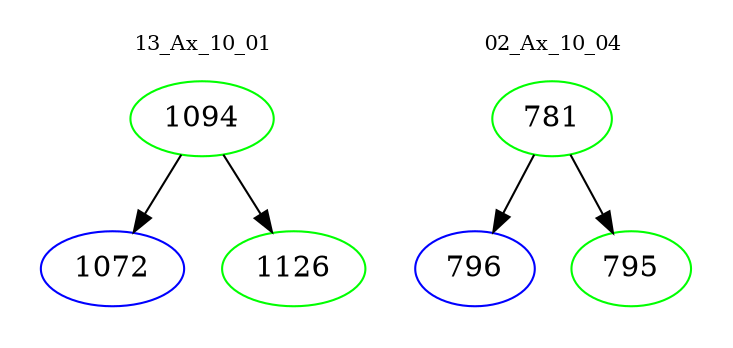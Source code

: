 digraph{
subgraph cluster_0 {
color = white
label = "13_Ax_10_01";
fontsize=10;
T0_1094 [label="1094", color="green"]
T0_1094 -> T0_1072 [color="black"]
T0_1072 [label="1072", color="blue"]
T0_1094 -> T0_1126 [color="black"]
T0_1126 [label="1126", color="green"]
}
subgraph cluster_1 {
color = white
label = "02_Ax_10_04";
fontsize=10;
T1_781 [label="781", color="green"]
T1_781 -> T1_796 [color="black"]
T1_796 [label="796", color="blue"]
T1_781 -> T1_795 [color="black"]
T1_795 [label="795", color="green"]
}
}
